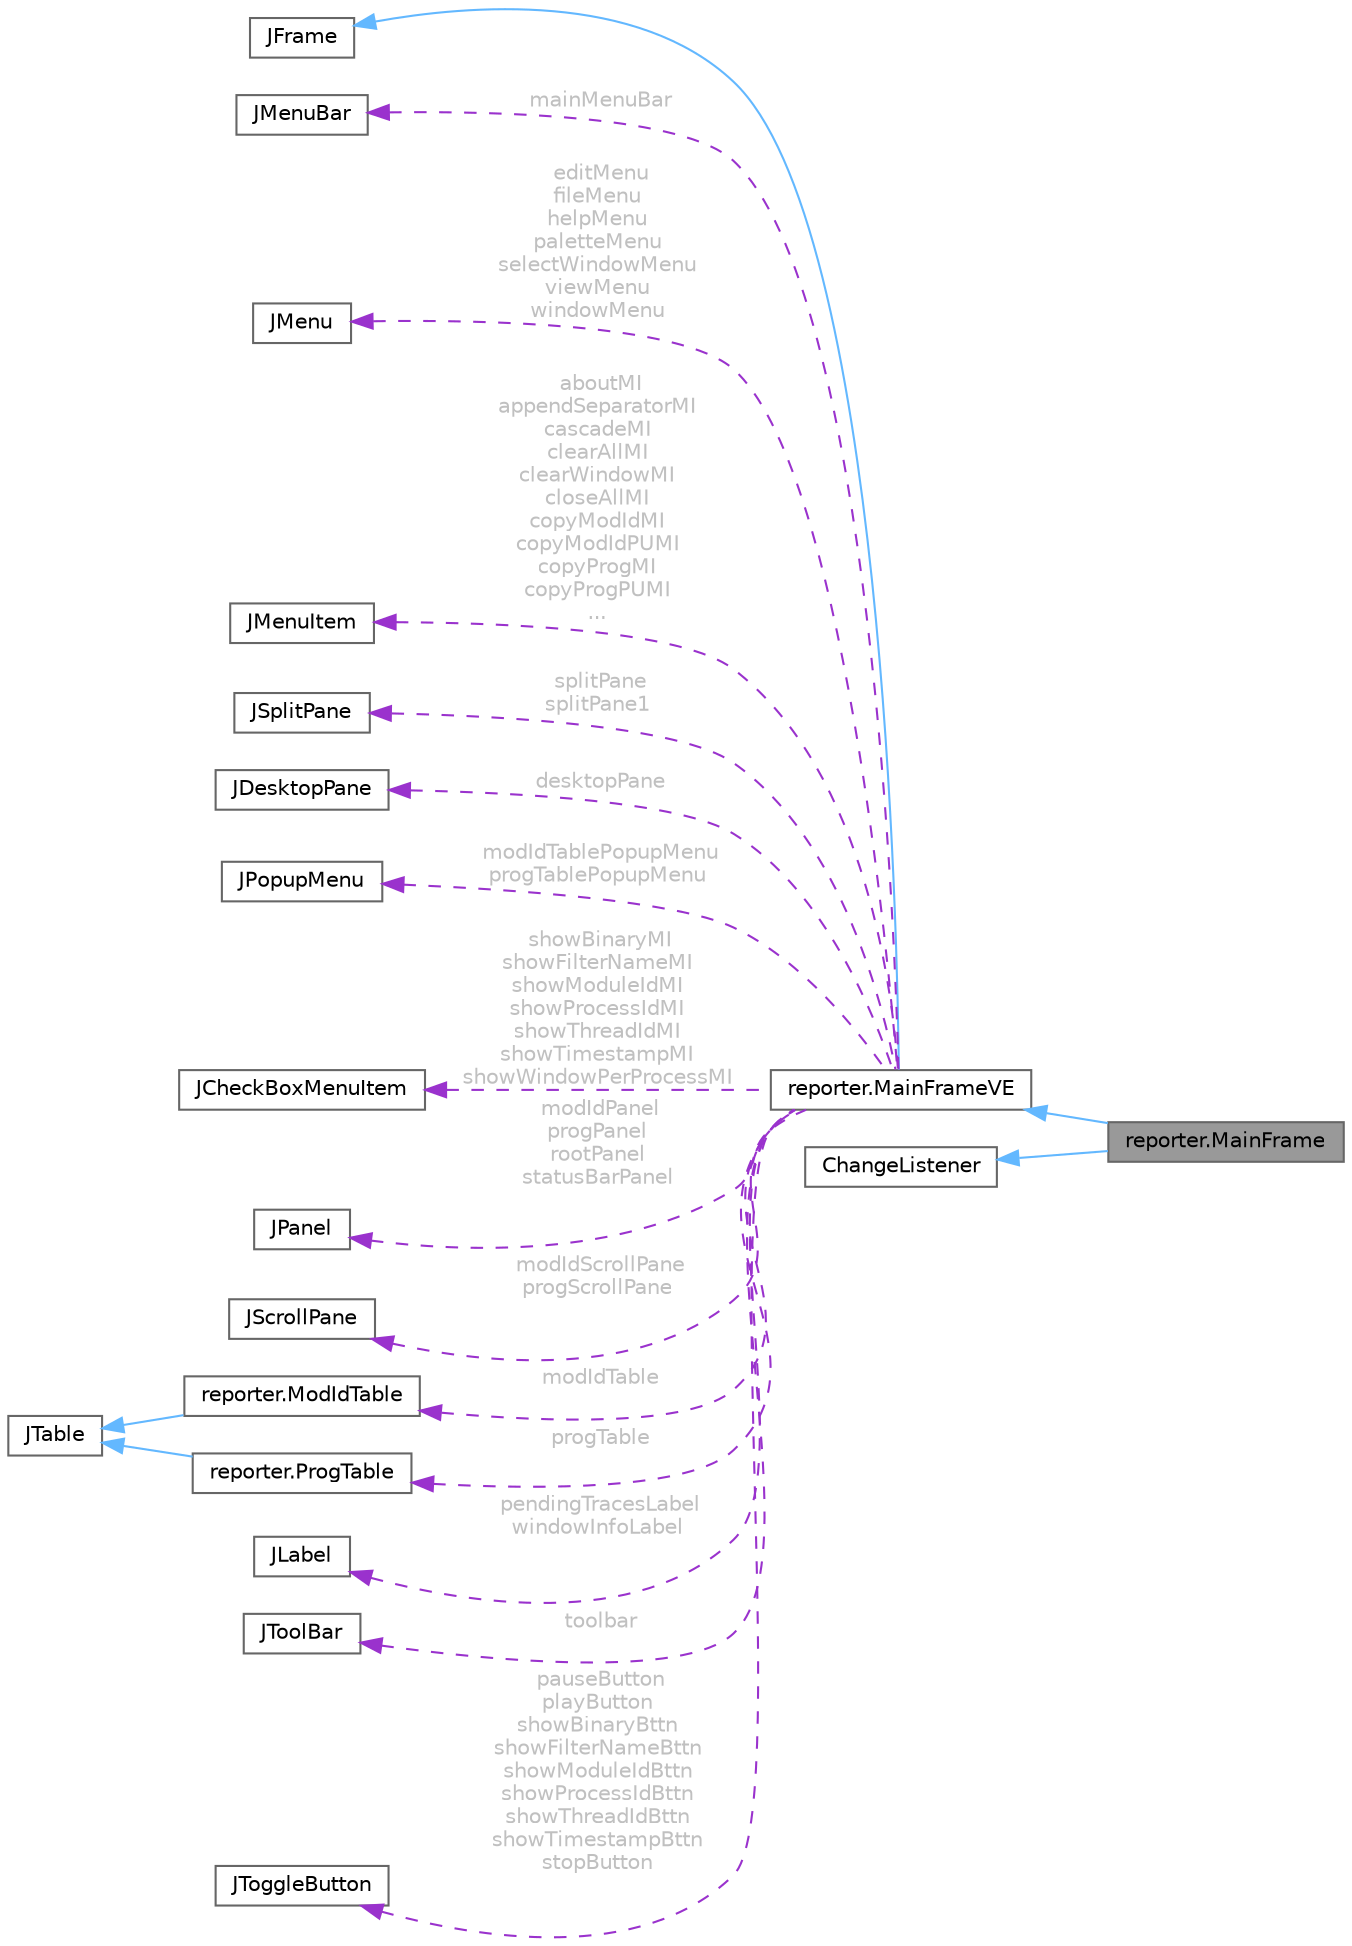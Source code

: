 digraph "reporter.MainFrame"
{
 // LATEX_PDF_SIZE
  bgcolor="transparent";
  edge [fontname=Helvetica,fontsize=10,labelfontname=Helvetica,labelfontsize=10];
  node [fontname=Helvetica,fontsize=10,shape=box,height=0.2,width=0.4];
  rankdir="LR";
  Node1 [id="Node000001",label="reporter.MainFrame",height=0.2,width=0.4,color="gray40", fillcolor="grey60", style="filled", fontcolor="black",tooltip=" "];
  Node2 -> Node1 [id="edge1_Node000001_Node000002",dir="back",color="steelblue1",style="solid",tooltip=" "];
  Node2 [id="Node000002",label="reporter.MainFrameVE",height=0.2,width=0.4,color="gray40", fillcolor="white", style="filled",URL="$classreporter_1_1_main_frame_v_e.html",tooltip=" "];
  Node3 -> Node2 [id="edge2_Node000002_Node000003",dir="back",color="steelblue1",style="solid",tooltip=" "];
  Node3 [id="Node000003",label="JFrame",height=0.2,width=0.4,color="gray40", fillcolor="white", style="filled",tooltip=" "];
  Node4 -> Node2 [id="edge3_Node000002_Node000004",dir="back",color="darkorchid3",style="dashed",tooltip=" ",label=" mainMenuBar",fontcolor="grey" ];
  Node4 [id="Node000004",label="JMenuBar",height=0.2,width=0.4,color="gray40", fillcolor="white", style="filled",tooltip=" "];
  Node5 -> Node2 [id="edge4_Node000002_Node000005",dir="back",color="darkorchid3",style="dashed",tooltip=" ",label=" editMenu\nfileMenu\nhelpMenu\npaletteMenu\nselectWindowMenu\nviewMenu\nwindowMenu",fontcolor="grey" ];
  Node5 [id="Node000005",label="JMenu",height=0.2,width=0.4,color="gray40", fillcolor="white", style="filled",tooltip=" "];
  Node6 -> Node2 [id="edge5_Node000002_Node000006",dir="back",color="darkorchid3",style="dashed",tooltip=" ",label=" aboutMI\nappendSeparatorMI\ncascadeMI\nclearAllMI\nclearWindowMI\ncloseAllMI\ncopyModIdMI\ncopyModIdPUMI\ncopyProgMI\ncopyProgPUMI\n...",fontcolor="grey" ];
  Node6 [id="Node000006",label="JMenuItem",height=0.2,width=0.4,color="gray40", fillcolor="white", style="filled",tooltip=" "];
  Node7 -> Node2 [id="edge6_Node000002_Node000007",dir="back",color="darkorchid3",style="dashed",tooltip=" ",label=" splitPane\nsplitPane1",fontcolor="grey" ];
  Node7 [id="Node000007",label="JSplitPane",height=0.2,width=0.4,color="gray40", fillcolor="white", style="filled",tooltip=" "];
  Node8 -> Node2 [id="edge7_Node000002_Node000008",dir="back",color="darkorchid3",style="dashed",tooltip=" ",label=" desktopPane",fontcolor="grey" ];
  Node8 [id="Node000008",label="JDesktopPane",height=0.2,width=0.4,color="gray40", fillcolor="white", style="filled",tooltip=" "];
  Node9 -> Node2 [id="edge8_Node000002_Node000009",dir="back",color="darkorchid3",style="dashed",tooltip=" ",label=" modIdTablePopupMenu\nprogTablePopupMenu",fontcolor="grey" ];
  Node9 [id="Node000009",label="JPopupMenu",height=0.2,width=0.4,color="gray40", fillcolor="white", style="filled",tooltip=" "];
  Node10 -> Node2 [id="edge9_Node000002_Node000010",dir="back",color="darkorchid3",style="dashed",tooltip=" ",label=" showBinaryMI\nshowFilterNameMI\nshowModuleIdMI\nshowProcessIdMI\nshowThreadIdMI\nshowTimestampMI\nshowWindowPerProcessMI",fontcolor="grey" ];
  Node10 [id="Node000010",label="JCheckBoxMenuItem",height=0.2,width=0.4,color="gray40", fillcolor="white", style="filled",tooltip=" "];
  Node11 -> Node2 [id="edge10_Node000002_Node000011",dir="back",color="darkorchid3",style="dashed",tooltip=" ",label=" modIdPanel\nprogPanel\nrootPanel\nstatusBarPanel",fontcolor="grey" ];
  Node11 [id="Node000011",label="JPanel",height=0.2,width=0.4,color="gray40", fillcolor="white", style="filled",tooltip=" "];
  Node12 -> Node2 [id="edge11_Node000002_Node000012",dir="back",color="darkorchid3",style="dashed",tooltip=" ",label=" modIdScrollPane\nprogScrollPane",fontcolor="grey" ];
  Node12 [id="Node000012",label="JScrollPane",height=0.2,width=0.4,color="gray40", fillcolor="white", style="filled",tooltip=" "];
  Node13 -> Node2 [id="edge12_Node000002_Node000013",dir="back",color="darkorchid3",style="dashed",tooltip=" ",label=" modIdTable",fontcolor="grey" ];
  Node13 [id="Node000013",label="reporter.ModIdTable",height=0.2,width=0.4,color="gray40", fillcolor="white", style="filled",URL="$classreporter_1_1_mod_id_table.html",tooltip=" "];
  Node14 -> Node13 [id="edge13_Node000013_Node000014",dir="back",color="steelblue1",style="solid",tooltip=" "];
  Node14 [id="Node000014",label="JTable",height=0.2,width=0.4,color="gray40", fillcolor="white", style="filled",tooltip=" "];
  Node15 -> Node2 [id="edge14_Node000002_Node000015",dir="back",color="darkorchid3",style="dashed",tooltip=" ",label=" progTable",fontcolor="grey" ];
  Node15 [id="Node000015",label="reporter.ProgTable",height=0.2,width=0.4,color="gray40", fillcolor="white", style="filled",URL="$classreporter_1_1_prog_table.html",tooltip=" "];
  Node14 -> Node15 [id="edge15_Node000015_Node000014",dir="back",color="steelblue1",style="solid",tooltip=" "];
  Node16 -> Node2 [id="edge16_Node000002_Node000016",dir="back",color="darkorchid3",style="dashed",tooltip=" ",label=" pendingTracesLabel\nwindowInfoLabel",fontcolor="grey" ];
  Node16 [id="Node000016",label="JLabel",height=0.2,width=0.4,color="gray40", fillcolor="white", style="filled",tooltip=" "];
  Node17 -> Node2 [id="edge17_Node000002_Node000017",dir="back",color="darkorchid3",style="dashed",tooltip=" ",label=" toolbar",fontcolor="grey" ];
  Node17 [id="Node000017",label="JToolBar",height=0.2,width=0.4,color="gray40", fillcolor="white", style="filled",tooltip=" "];
  Node18 -> Node2 [id="edge18_Node000002_Node000018",dir="back",color="darkorchid3",style="dashed",tooltip=" ",label=" pauseButton\nplayButton\nshowBinaryBttn\nshowFilterNameBttn\nshowModuleIdBttn\nshowProcessIdBttn\nshowThreadIdBttn\nshowTimestampBttn\nstopButton",fontcolor="grey" ];
  Node18 [id="Node000018",label="JToggleButton",height=0.2,width=0.4,color="gray40", fillcolor="white", style="filled",tooltip=" "];
  Node19 -> Node1 [id="edge19_Node000001_Node000019",dir="back",color="steelblue1",style="solid",tooltip=" "];
  Node19 [id="Node000019",label="ChangeListener",height=0.2,width=0.4,color="gray40", fillcolor="white", style="filled",tooltip=" "];
}
